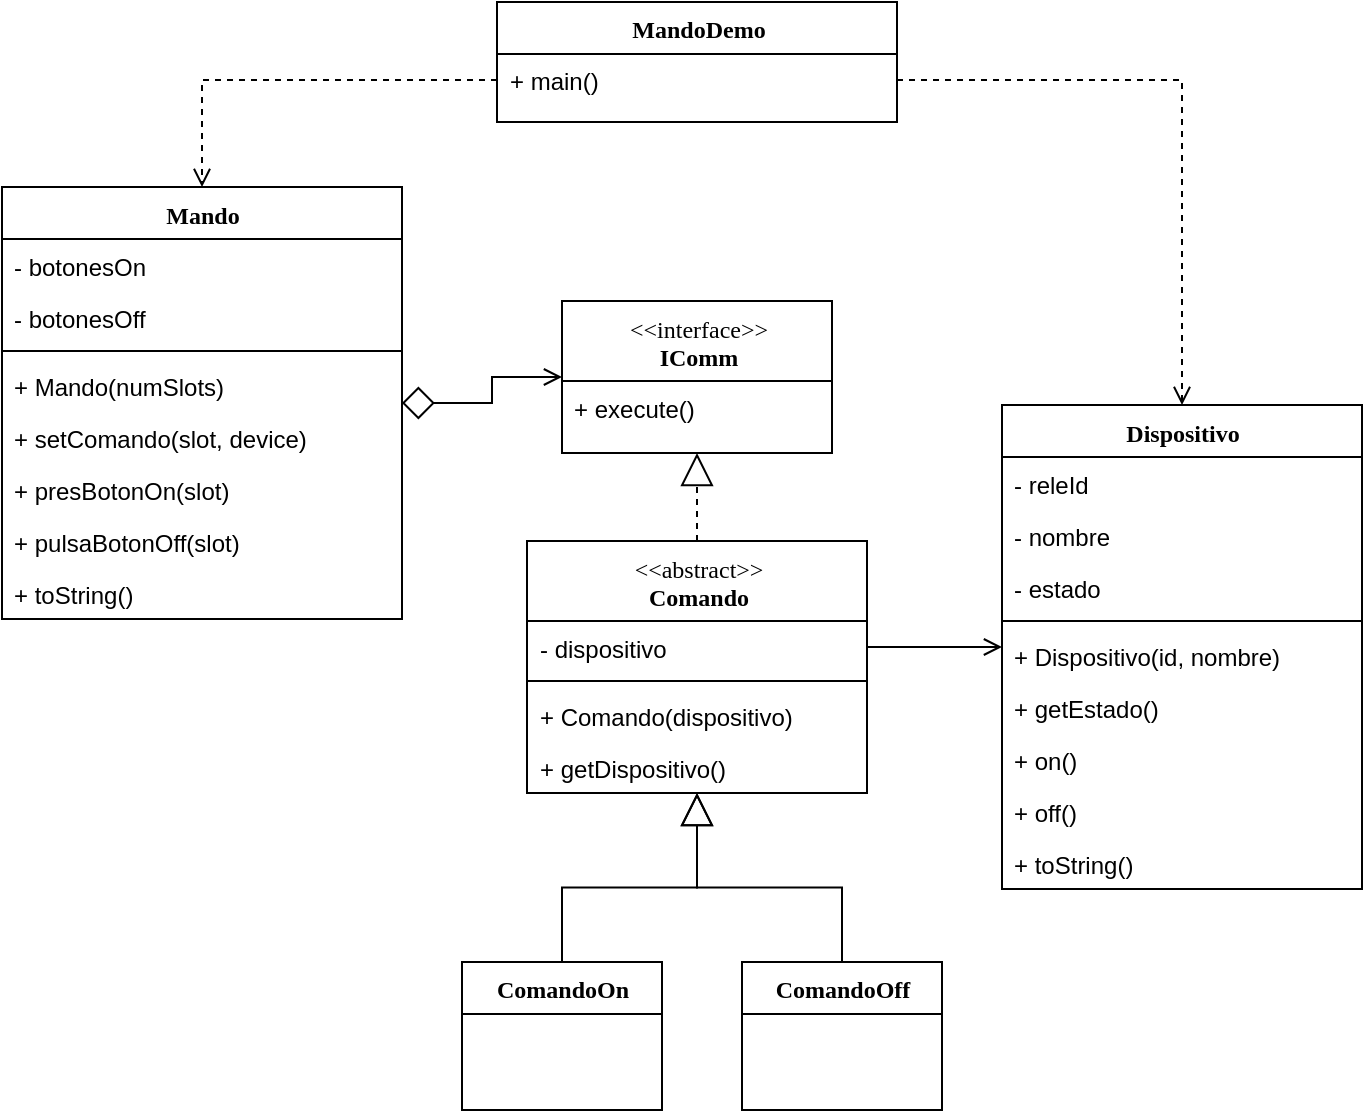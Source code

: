 <mxfile version="12.7.9" type="device"><diagram name="Page-1" id="6133507b-19e7-1e82-6fc7-422aa6c4b21f"><mxGraphModel dx="584" dy="615" grid="1" gridSize="10" guides="1" tooltips="1" connect="1" arrows="1" fold="1" page="1" pageScale="1" pageWidth="1100" pageHeight="850" background="#ffffff" math="0" shadow="0"><root><mxCell id="0"/><mxCell id="1" parent="0"/><mxCell id="k4Gq46ZmnG4q5HY4bMzm-15" style="edgeStyle=orthogonalEdgeStyle;rounded=0;orthogonalLoop=1;jettySize=auto;html=1;exitX=0.5;exitY=0;exitDx=0;exitDy=0;endArrow=block;endFill=0;endSize=14;" parent="1" source="hTbq626JnpjuCLhztbyR-5" target="k4Gq46ZmnG4q5HY4bMzm-1" edge="1"><mxGeometry relative="1" as="geometry"/></mxCell><mxCell id="hTbq626JnpjuCLhztbyR-5" value="ComandoOn" style="swimlane;html=1;fontStyle=1;align=center;verticalAlign=top;childLayout=stackLayout;horizontal=1;startSize=26;horizontalStack=0;resizeParent=1;resizeLast=0;collapsible=1;marginBottom=0;swimlaneFillColor=#ffffff;rounded=0;shadow=0;comic=0;labelBackgroundColor=none;strokeWidth=1;fillColor=none;fontFamily=Verdana;fontSize=12" parent="1" vertex="1"><mxGeometry x="360" y="510" width="100" height="74" as="geometry"/></mxCell><mxCell id="iVs2XZifFlkdp_exIPpt-6" style="edgeStyle=orthogonalEdgeStyle;rounded=0;orthogonalLoop=1;jettySize=auto;html=1;exitX=0.5;exitY=0;exitDx=0;exitDy=0;entryX=0.5;entryY=1;entryDx=0;entryDy=0;endArrow=block;endFill=0;endSize=14;dashed=1;" parent="1" source="k4Gq46ZmnG4q5HY4bMzm-1" target="iVs2XZifFlkdp_exIPpt-1" edge="1"><mxGeometry relative="1" as="geometry"/></mxCell><mxCell id="k4Gq46ZmnG4q5HY4bMzm-1" value="&lt;span style=&quot;font-weight: normal&quot;&gt;&amp;lt;&amp;lt;abstract&amp;gt;&amp;gt;&lt;/span&gt;&lt;br&gt;Comando" style="swimlane;html=1;fontStyle=1;align=center;verticalAlign=top;childLayout=stackLayout;horizontal=1;startSize=40;horizontalStack=0;resizeParent=1;resizeLast=0;collapsible=1;marginBottom=0;swimlaneFillColor=#ffffff;rounded=0;shadow=0;comic=0;labelBackgroundColor=none;strokeWidth=1;fillColor=none;fontFamily=Verdana;fontSize=12" parent="1" vertex="1"><mxGeometry x="392.5" y="299.5" width="170" height="126" as="geometry"/></mxCell><mxCell id="iVs2XZifFlkdp_exIPpt-5" value="- dispositivo" style="text;html=1;strokeColor=none;fillColor=none;align=left;verticalAlign=top;spacingLeft=4;spacingRight=4;whiteSpace=wrap;overflow=hidden;rotatable=0;points=[[0,0.5],[1,0.5]];portConstraint=eastwest;" parent="k4Gq46ZmnG4q5HY4bMzm-1" vertex="1"><mxGeometry y="40" width="170" height="26" as="geometry"/></mxCell><mxCell id="iVs2XZifFlkdp_exIPpt-4" value="" style="line;html=1;strokeWidth=1;fillColor=none;align=left;verticalAlign=middle;spacingTop=-1;spacingLeft=3;spacingRight=3;rotatable=0;labelPosition=right;points=[];portConstraint=eastwest;" parent="k4Gq46ZmnG4q5HY4bMzm-1" vertex="1"><mxGeometry y="66" width="170" height="8" as="geometry"/></mxCell><mxCell id="iVs2XZifFlkdp_exIPpt-3" value="+ Comando(dispositivo)" style="text;html=1;strokeColor=none;fillColor=none;align=left;verticalAlign=top;spacingLeft=4;spacingRight=4;whiteSpace=wrap;overflow=hidden;rotatable=0;points=[[0,0.5],[1,0.5]];portConstraint=eastwest;" parent="k4Gq46ZmnG4q5HY4bMzm-1" vertex="1"><mxGeometry y="74" width="170" height="26" as="geometry"/></mxCell><mxCell id="nzj0tMXLRuaTXg482sEI-1" value="+ getDispositivo()" style="text;html=1;strokeColor=none;fillColor=none;align=left;verticalAlign=top;spacingLeft=4;spacingRight=4;whiteSpace=wrap;overflow=hidden;rotatable=0;points=[[0,0.5],[1,0.5]];portConstraint=eastwest;" parent="k4Gq46ZmnG4q5HY4bMzm-1" vertex="1"><mxGeometry y="100" width="170" height="26" as="geometry"/></mxCell><mxCell id="iVs2XZifFlkdp_exIPpt-1" value="&lt;span style=&quot;font-weight: normal&quot;&gt;&amp;lt;&amp;lt;interface&amp;gt;&amp;gt;&lt;/span&gt;&lt;br&gt;IComm" style="swimlane;html=1;fontStyle=1;align=center;verticalAlign=top;childLayout=stackLayout;horizontal=1;startSize=40;horizontalStack=0;resizeParent=1;resizeLast=0;collapsible=1;marginBottom=0;swimlaneFillColor=#ffffff;rounded=0;shadow=0;comic=0;labelBackgroundColor=none;strokeWidth=1;fillColor=none;fontFamily=Verdana;fontSize=12" parent="1" vertex="1"><mxGeometry x="410" y="179.5" width="135" height="76" as="geometry"/></mxCell><mxCell id="iVs2XZifFlkdp_exIPpt-2" value="+ execute()" style="text;html=1;strokeColor=none;fillColor=none;align=left;verticalAlign=top;spacingLeft=4;spacingRight=4;whiteSpace=wrap;overflow=hidden;rotatable=0;points=[[0,0.5],[1,0.5]];portConstraint=eastwest;" parent="iVs2XZifFlkdp_exIPpt-1" vertex="1"><mxGeometry y="40" width="135" height="26" as="geometry"/></mxCell><mxCell id="iVs2XZifFlkdp_exIPpt-8" style="edgeStyle=orthogonalEdgeStyle;rounded=0;orthogonalLoop=1;jettySize=auto;html=1;exitX=0.5;exitY=0;exitDx=0;exitDy=0;endArrow=block;endFill=0;endSize=14;" parent="1" source="iVs2XZifFlkdp_exIPpt-7" target="k4Gq46ZmnG4q5HY4bMzm-1" edge="1"><mxGeometry relative="1" as="geometry"/></mxCell><mxCell id="iVs2XZifFlkdp_exIPpt-7" value="ComandoOff" style="swimlane;html=1;fontStyle=1;align=center;verticalAlign=top;childLayout=stackLayout;horizontal=1;startSize=26;horizontalStack=0;resizeParent=1;resizeLast=0;collapsible=1;marginBottom=0;swimlaneFillColor=#ffffff;rounded=0;shadow=0;comic=0;labelBackgroundColor=none;strokeWidth=1;fillColor=none;fontFamily=Verdana;fontSize=12" parent="1" vertex="1"><mxGeometry x="500" y="510" width="100" height="74" as="geometry"/></mxCell><mxCell id="iVs2XZifFlkdp_exIPpt-24" style="edgeStyle=orthogonalEdgeStyle;rounded=0;orthogonalLoop=1;jettySize=auto;html=1;endArrow=open;endFill=0;endSize=7;startArrow=diamond;startFill=0;startSize=14;" parent="1" source="iVs2XZifFlkdp_exIPpt-9" target="iVs2XZifFlkdp_exIPpt-1" edge="1"><mxGeometry relative="1" as="geometry"><mxPoint x="330" y="382" as="sourcePoint"/></mxGeometry></mxCell><mxCell id="iVs2XZifFlkdp_exIPpt-9" value="Mando" style="swimlane;html=1;fontStyle=1;align=center;verticalAlign=top;childLayout=stackLayout;horizontal=1;startSize=26;horizontalStack=0;resizeParent=1;resizeLast=0;collapsible=1;marginBottom=0;swimlaneFillColor=#ffffff;rounded=0;shadow=0;comic=0;labelBackgroundColor=none;strokeWidth=1;fillColor=none;fontFamily=Verdana;fontSize=12" parent="1" vertex="1"><mxGeometry x="130" y="122.5" width="200" height="216" as="geometry"/></mxCell><mxCell id="iVs2XZifFlkdp_exIPpt-10" value="- botonesOn" style="text;html=1;strokeColor=none;fillColor=none;align=left;verticalAlign=top;spacingLeft=4;spacingRight=4;whiteSpace=wrap;overflow=hidden;rotatable=0;points=[[0,0.5],[1,0.5]];portConstraint=eastwest;" parent="iVs2XZifFlkdp_exIPpt-9" vertex="1"><mxGeometry y="26" width="200" height="26" as="geometry"/></mxCell><mxCell id="iVs2XZifFlkdp_exIPpt-15" value="- botonesOff" style="text;html=1;strokeColor=none;fillColor=none;align=left;verticalAlign=top;spacingLeft=4;spacingRight=4;whiteSpace=wrap;overflow=hidden;rotatable=0;points=[[0,0.5],[1,0.5]];portConstraint=eastwest;" parent="iVs2XZifFlkdp_exIPpt-9" vertex="1"><mxGeometry y="52" width="200" height="26" as="geometry"/></mxCell><mxCell id="iVs2XZifFlkdp_exIPpt-11" value="" style="line;html=1;strokeWidth=1;fillColor=none;align=left;verticalAlign=middle;spacingTop=-1;spacingLeft=3;spacingRight=3;rotatable=0;labelPosition=right;points=[];portConstraint=eastwest;" parent="iVs2XZifFlkdp_exIPpt-9" vertex="1"><mxGeometry y="78" width="200" height="8" as="geometry"/></mxCell><mxCell id="N-lpT6q--TIIAW8voMZm-1" value="+ Mando(numSlots)" style="text;html=1;strokeColor=none;fillColor=none;align=left;verticalAlign=top;spacingLeft=4;spacingRight=4;whiteSpace=wrap;overflow=hidden;rotatable=0;points=[[0,0.5],[1,0.5]];portConstraint=eastwest;" vertex="1" parent="iVs2XZifFlkdp_exIPpt-9"><mxGeometry y="86" width="200" height="26" as="geometry"/></mxCell><mxCell id="iVs2XZifFlkdp_exIPpt-12" value="+ setComando(slot, device)" style="text;html=1;strokeColor=none;fillColor=none;align=left;verticalAlign=top;spacingLeft=4;spacingRight=4;whiteSpace=wrap;overflow=hidden;rotatable=0;points=[[0,0.5],[1,0.5]];portConstraint=eastwest;" parent="iVs2XZifFlkdp_exIPpt-9" vertex="1"><mxGeometry y="112" width="200" height="26" as="geometry"/></mxCell><mxCell id="iVs2XZifFlkdp_exIPpt-13" value="+ presBotonOn(slot)" style="text;html=1;strokeColor=none;fillColor=none;align=left;verticalAlign=top;spacingLeft=4;spacingRight=4;whiteSpace=wrap;overflow=hidden;rotatable=0;points=[[0,0.5],[1,0.5]];portConstraint=eastwest;" parent="iVs2XZifFlkdp_exIPpt-9" vertex="1"><mxGeometry y="138" width="200" height="26" as="geometry"/></mxCell><mxCell id="iVs2XZifFlkdp_exIPpt-14" value="+ pulsaBotonOff(slot)" style="text;html=1;strokeColor=none;fillColor=none;align=left;verticalAlign=top;spacingLeft=4;spacingRight=4;whiteSpace=wrap;overflow=hidden;rotatable=0;points=[[0,0.5],[1,0.5]];portConstraint=eastwest;" parent="iVs2XZifFlkdp_exIPpt-9" vertex="1"><mxGeometry y="164" width="200" height="26" as="geometry"/></mxCell><mxCell id="nzj0tMXLRuaTXg482sEI-4" value="+ toString()" style="text;html=1;strokeColor=none;fillColor=none;align=left;verticalAlign=top;spacingLeft=4;spacingRight=4;whiteSpace=wrap;overflow=hidden;rotatable=0;points=[[0,0.5],[1,0.5]];portConstraint=eastwest;" parent="iVs2XZifFlkdp_exIPpt-9" vertex="1"><mxGeometry y="190" width="200" height="26" as="geometry"/></mxCell><mxCell id="iVs2XZifFlkdp_exIPpt-16" value="Dispositivo" style="swimlane;html=1;fontStyle=1;align=center;verticalAlign=top;childLayout=stackLayout;horizontal=1;startSize=26;horizontalStack=0;resizeParent=1;resizeLast=0;collapsible=1;marginBottom=0;swimlaneFillColor=#ffffff;rounded=0;shadow=0;comic=0;labelBackgroundColor=none;strokeWidth=1;fillColor=none;fontFamily=Verdana;fontSize=12" parent="1" vertex="1"><mxGeometry x="630" y="231.5" width="180" height="242" as="geometry"/></mxCell><mxCell id="iVs2XZifFlkdp_exIPpt-17" value="- releId" style="text;html=1;strokeColor=none;fillColor=none;align=left;verticalAlign=top;spacingLeft=4;spacingRight=4;whiteSpace=wrap;overflow=hidden;rotatable=0;points=[[0,0.5],[1,0.5]];portConstraint=eastwest;" parent="iVs2XZifFlkdp_exIPpt-16" vertex="1"><mxGeometry y="26" width="180" height="26" as="geometry"/></mxCell><mxCell id="iVs2XZifFlkdp_exIPpt-18" value="- nombre" style="text;html=1;strokeColor=none;fillColor=none;align=left;verticalAlign=top;spacingLeft=4;spacingRight=4;whiteSpace=wrap;overflow=hidden;rotatable=0;points=[[0,0.5],[1,0.5]];portConstraint=eastwest;" parent="iVs2XZifFlkdp_exIPpt-16" vertex="1"><mxGeometry y="52" width="180" height="26" as="geometry"/></mxCell><mxCell id="nzj0tMXLRuaTXg482sEI-2" value="- estado" style="text;html=1;strokeColor=none;fillColor=none;align=left;verticalAlign=top;spacingLeft=4;spacingRight=4;whiteSpace=wrap;overflow=hidden;rotatable=0;points=[[0,0.5],[1,0.5]];portConstraint=eastwest;" parent="iVs2XZifFlkdp_exIPpt-16" vertex="1"><mxGeometry y="78" width="180" height="26" as="geometry"/></mxCell><mxCell id="iVs2XZifFlkdp_exIPpt-19" value="" style="line;html=1;strokeWidth=1;fillColor=none;align=left;verticalAlign=middle;spacingTop=-1;spacingLeft=3;spacingRight=3;rotatable=0;labelPosition=right;points=[];portConstraint=eastwest;" parent="iVs2XZifFlkdp_exIPpt-16" vertex="1"><mxGeometry y="104" width="180" height="8" as="geometry"/></mxCell><mxCell id="iVs2XZifFlkdp_exIPpt-20" value="+ Dispositivo(id, nombre)" style="text;html=1;strokeColor=none;fillColor=none;align=left;verticalAlign=top;spacingLeft=4;spacingRight=4;whiteSpace=wrap;overflow=hidden;rotatable=0;points=[[0,0.5],[1,0.5]];portConstraint=eastwest;" parent="iVs2XZifFlkdp_exIPpt-16" vertex="1"><mxGeometry y="112" width="180" height="26" as="geometry"/></mxCell><mxCell id="nzj0tMXLRuaTXg482sEI-3" value="+ getEstado()" style="text;html=1;strokeColor=none;fillColor=none;align=left;verticalAlign=top;spacingLeft=4;spacingRight=4;whiteSpace=wrap;overflow=hidden;rotatable=0;points=[[0,0.5],[1,0.5]];portConstraint=eastwest;" parent="iVs2XZifFlkdp_exIPpt-16" vertex="1"><mxGeometry y="138" width="180" height="26" as="geometry"/></mxCell><mxCell id="iVs2XZifFlkdp_exIPpt-21" value="+ on()" style="text;html=1;strokeColor=none;fillColor=none;align=left;verticalAlign=top;spacingLeft=4;spacingRight=4;whiteSpace=wrap;overflow=hidden;rotatable=0;points=[[0,0.5],[1,0.5]];portConstraint=eastwest;" parent="iVs2XZifFlkdp_exIPpt-16" vertex="1"><mxGeometry y="164" width="180" height="26" as="geometry"/></mxCell><mxCell id="iVs2XZifFlkdp_exIPpt-22" value="+ off()" style="text;html=1;strokeColor=none;fillColor=none;align=left;verticalAlign=top;spacingLeft=4;spacingRight=4;whiteSpace=wrap;overflow=hidden;rotatable=0;points=[[0,0.5],[1,0.5]];portConstraint=eastwest;" parent="iVs2XZifFlkdp_exIPpt-16" vertex="1"><mxGeometry y="190" width="180" height="26" as="geometry"/></mxCell><mxCell id="nzj0tMXLRuaTXg482sEI-5" value="+ toString()" style="text;html=1;strokeColor=none;fillColor=none;align=left;verticalAlign=top;spacingLeft=4;spacingRight=4;whiteSpace=wrap;overflow=hidden;rotatable=0;points=[[0,0.5],[1,0.5]];portConstraint=eastwest;" parent="iVs2XZifFlkdp_exIPpt-16" vertex="1"><mxGeometry y="216" width="180" height="26" as="geometry"/></mxCell><mxCell id="iVs2XZifFlkdp_exIPpt-23" style="edgeStyle=orthogonalEdgeStyle;rounded=0;orthogonalLoop=1;jettySize=auto;html=1;exitX=1;exitY=0.5;exitDx=0;exitDy=0;endArrow=open;endFill=0;endSize=7;" parent="1" source="iVs2XZifFlkdp_exIPpt-5" target="iVs2XZifFlkdp_exIPpt-16" edge="1"><mxGeometry relative="1" as="geometry"/></mxCell><mxCell id="iVs2XZifFlkdp_exIPpt-25" value="MandoDemo" style="swimlane;html=1;fontStyle=1;align=center;verticalAlign=top;childLayout=stackLayout;horizontal=1;startSize=26;horizontalStack=0;resizeParent=1;resizeLast=0;collapsible=1;marginBottom=0;swimlaneFillColor=#ffffff;rounded=0;shadow=0;comic=0;labelBackgroundColor=none;strokeWidth=1;fillColor=none;fontFamily=Verdana;fontSize=12" parent="1" vertex="1"><mxGeometry x="377.5" y="30" width="200" height="60" as="geometry"/></mxCell><mxCell id="iVs2XZifFlkdp_exIPpt-29" value="+ main()" style="text;html=1;strokeColor=none;fillColor=none;align=left;verticalAlign=top;spacingLeft=4;spacingRight=4;whiteSpace=wrap;overflow=hidden;rotatable=0;points=[[0,0.5],[1,0.5]];portConstraint=eastwest;" parent="iVs2XZifFlkdp_exIPpt-25" vertex="1"><mxGeometry y="26" width="200" height="26" as="geometry"/></mxCell><mxCell id="iVs2XZifFlkdp_exIPpt-32" style="edgeStyle=orthogonalEdgeStyle;rounded=0;orthogonalLoop=1;jettySize=auto;html=1;exitX=0;exitY=0.5;exitDx=0;exitDy=0;startArrow=none;startFill=0;startSize=14;endArrow=open;endFill=0;endSize=7;dashed=1;" parent="1" source="iVs2XZifFlkdp_exIPpt-29" target="iVs2XZifFlkdp_exIPpt-9" edge="1"><mxGeometry relative="1" as="geometry"/></mxCell><mxCell id="iVs2XZifFlkdp_exIPpt-33" style="edgeStyle=orthogonalEdgeStyle;rounded=0;orthogonalLoop=1;jettySize=auto;html=1;entryX=0.5;entryY=0;entryDx=0;entryDy=0;dashed=1;startArrow=none;startFill=0;startSize=14;endArrow=open;endFill=0;endSize=7;" parent="1" source="iVs2XZifFlkdp_exIPpt-29" target="iVs2XZifFlkdp_exIPpt-16" edge="1"><mxGeometry relative="1" as="geometry"/></mxCell></root></mxGraphModel></diagram></mxfile>